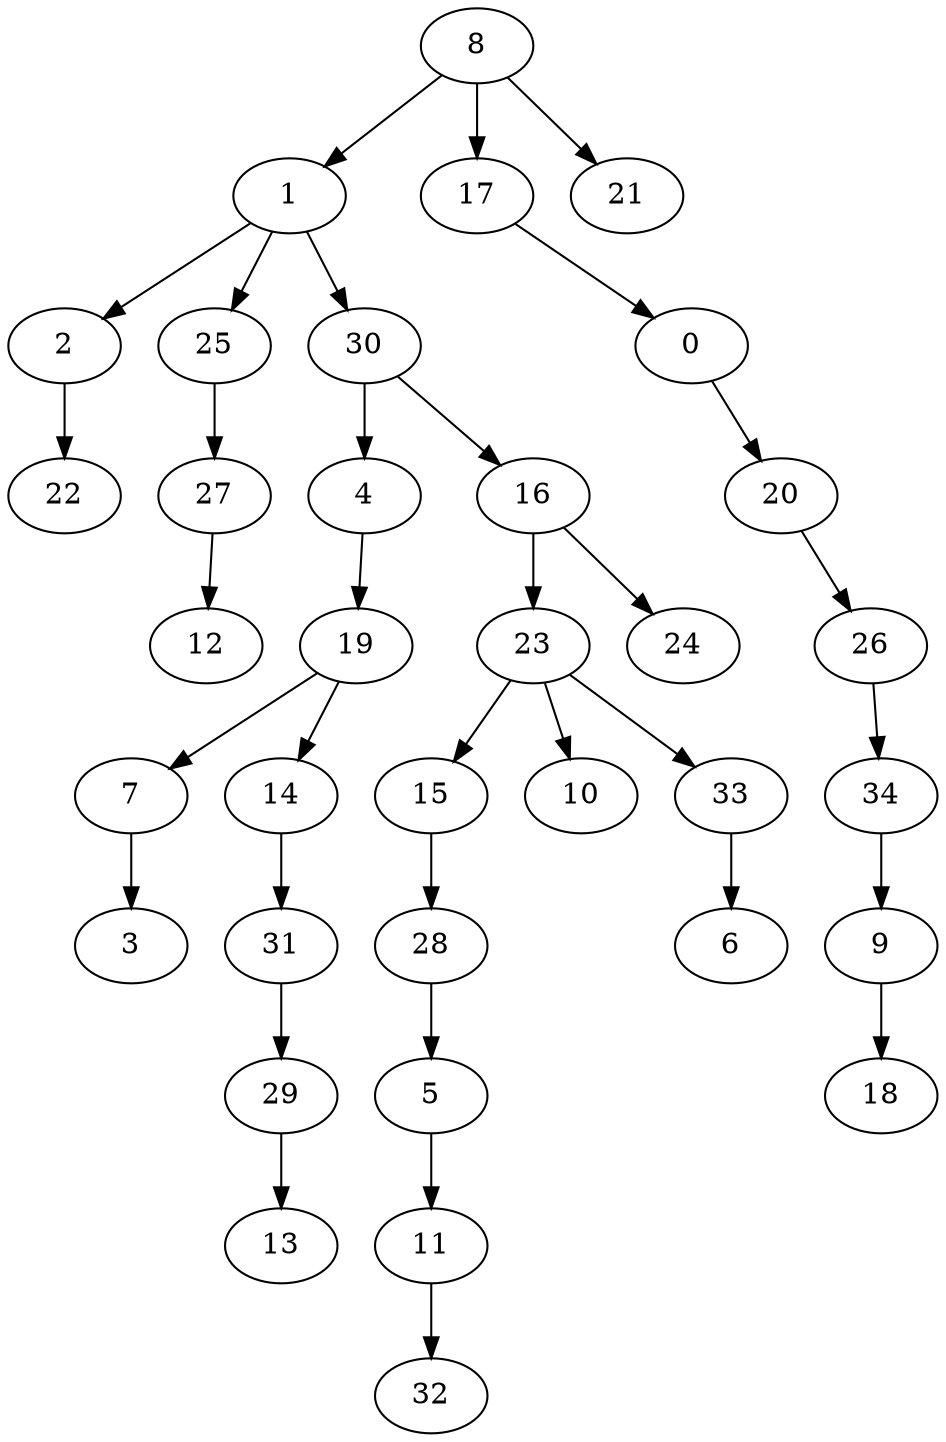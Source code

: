 strict digraph "" {
	0 -> 20;
	1 -> 2;
	1 -> 25;
	1 -> 30;
	2 -> 22;
	4 -> 19;
	5 -> 11;
	7 -> 3;
	8 -> 1;
	8 -> 17;
	8 -> 21;
	9 -> 18;
	11 -> 32;
	14 -> 31;
	15 -> 28;
	16 -> 23;
	16 -> 24;
	17 -> 0;
	19 -> 7;
	19 -> 14;
	20 -> 26;
	23 -> 10;
	23 -> 15;
	23 -> 33;
	25 -> 27;
	26 -> 34;
	27 -> 12;
	28 -> 5;
	29 -> 13;
	30 -> 4;
	30 -> 16;
	31 -> 29;
	33 -> 6;
	34 -> 9;
}
